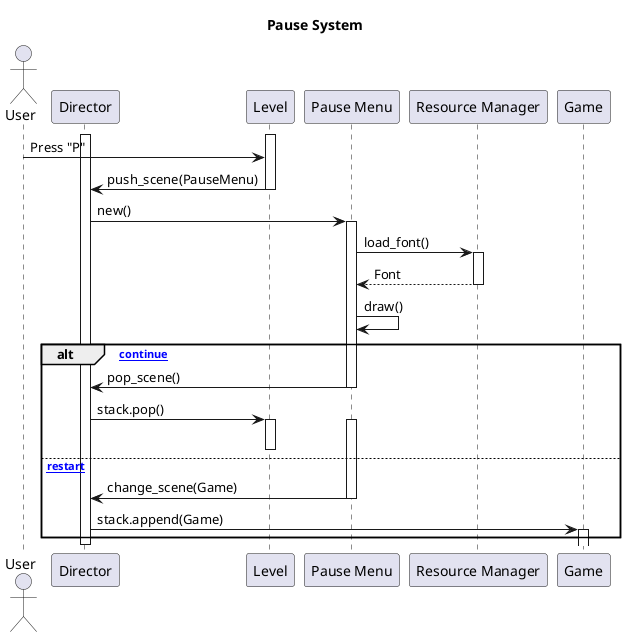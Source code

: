 @startuml Pause System Sequence Diagram

title Pause System 

actor User
participant Director 
participant Level 
participant PauseMenu as "Pause Menu"
participant ResourceManager as "Resource Manager"
participant Game


activate Director
activate Level
User -> Level : Press "P"
Level -> Director : push_scene(PauseMenu)
deactivate Level
Director -> PauseMenu : new()
activate PauseMenu
PauseMenu -> ResourceManager : load_font()
activate ResourceManager
PauseMenu <-- ResourceManager : Font
deactivate ResourceManager
PauseMenu -> PauseMenu : draw()

alt [Press continue]
    PauseMenu -> Director : pop_scene()
    deactivate PauseMenu
    Director -> Level : stack.pop()
    activate Level
    deactivate Level
else [Press restart]
    activate PauseMenu
    PauseMenu -> Director : change_scene(Game)
    deactivate PauseMenu
    Director -> Game : stack.append(Game)
    activate Game
end

deactivate Level
deactivate Director
